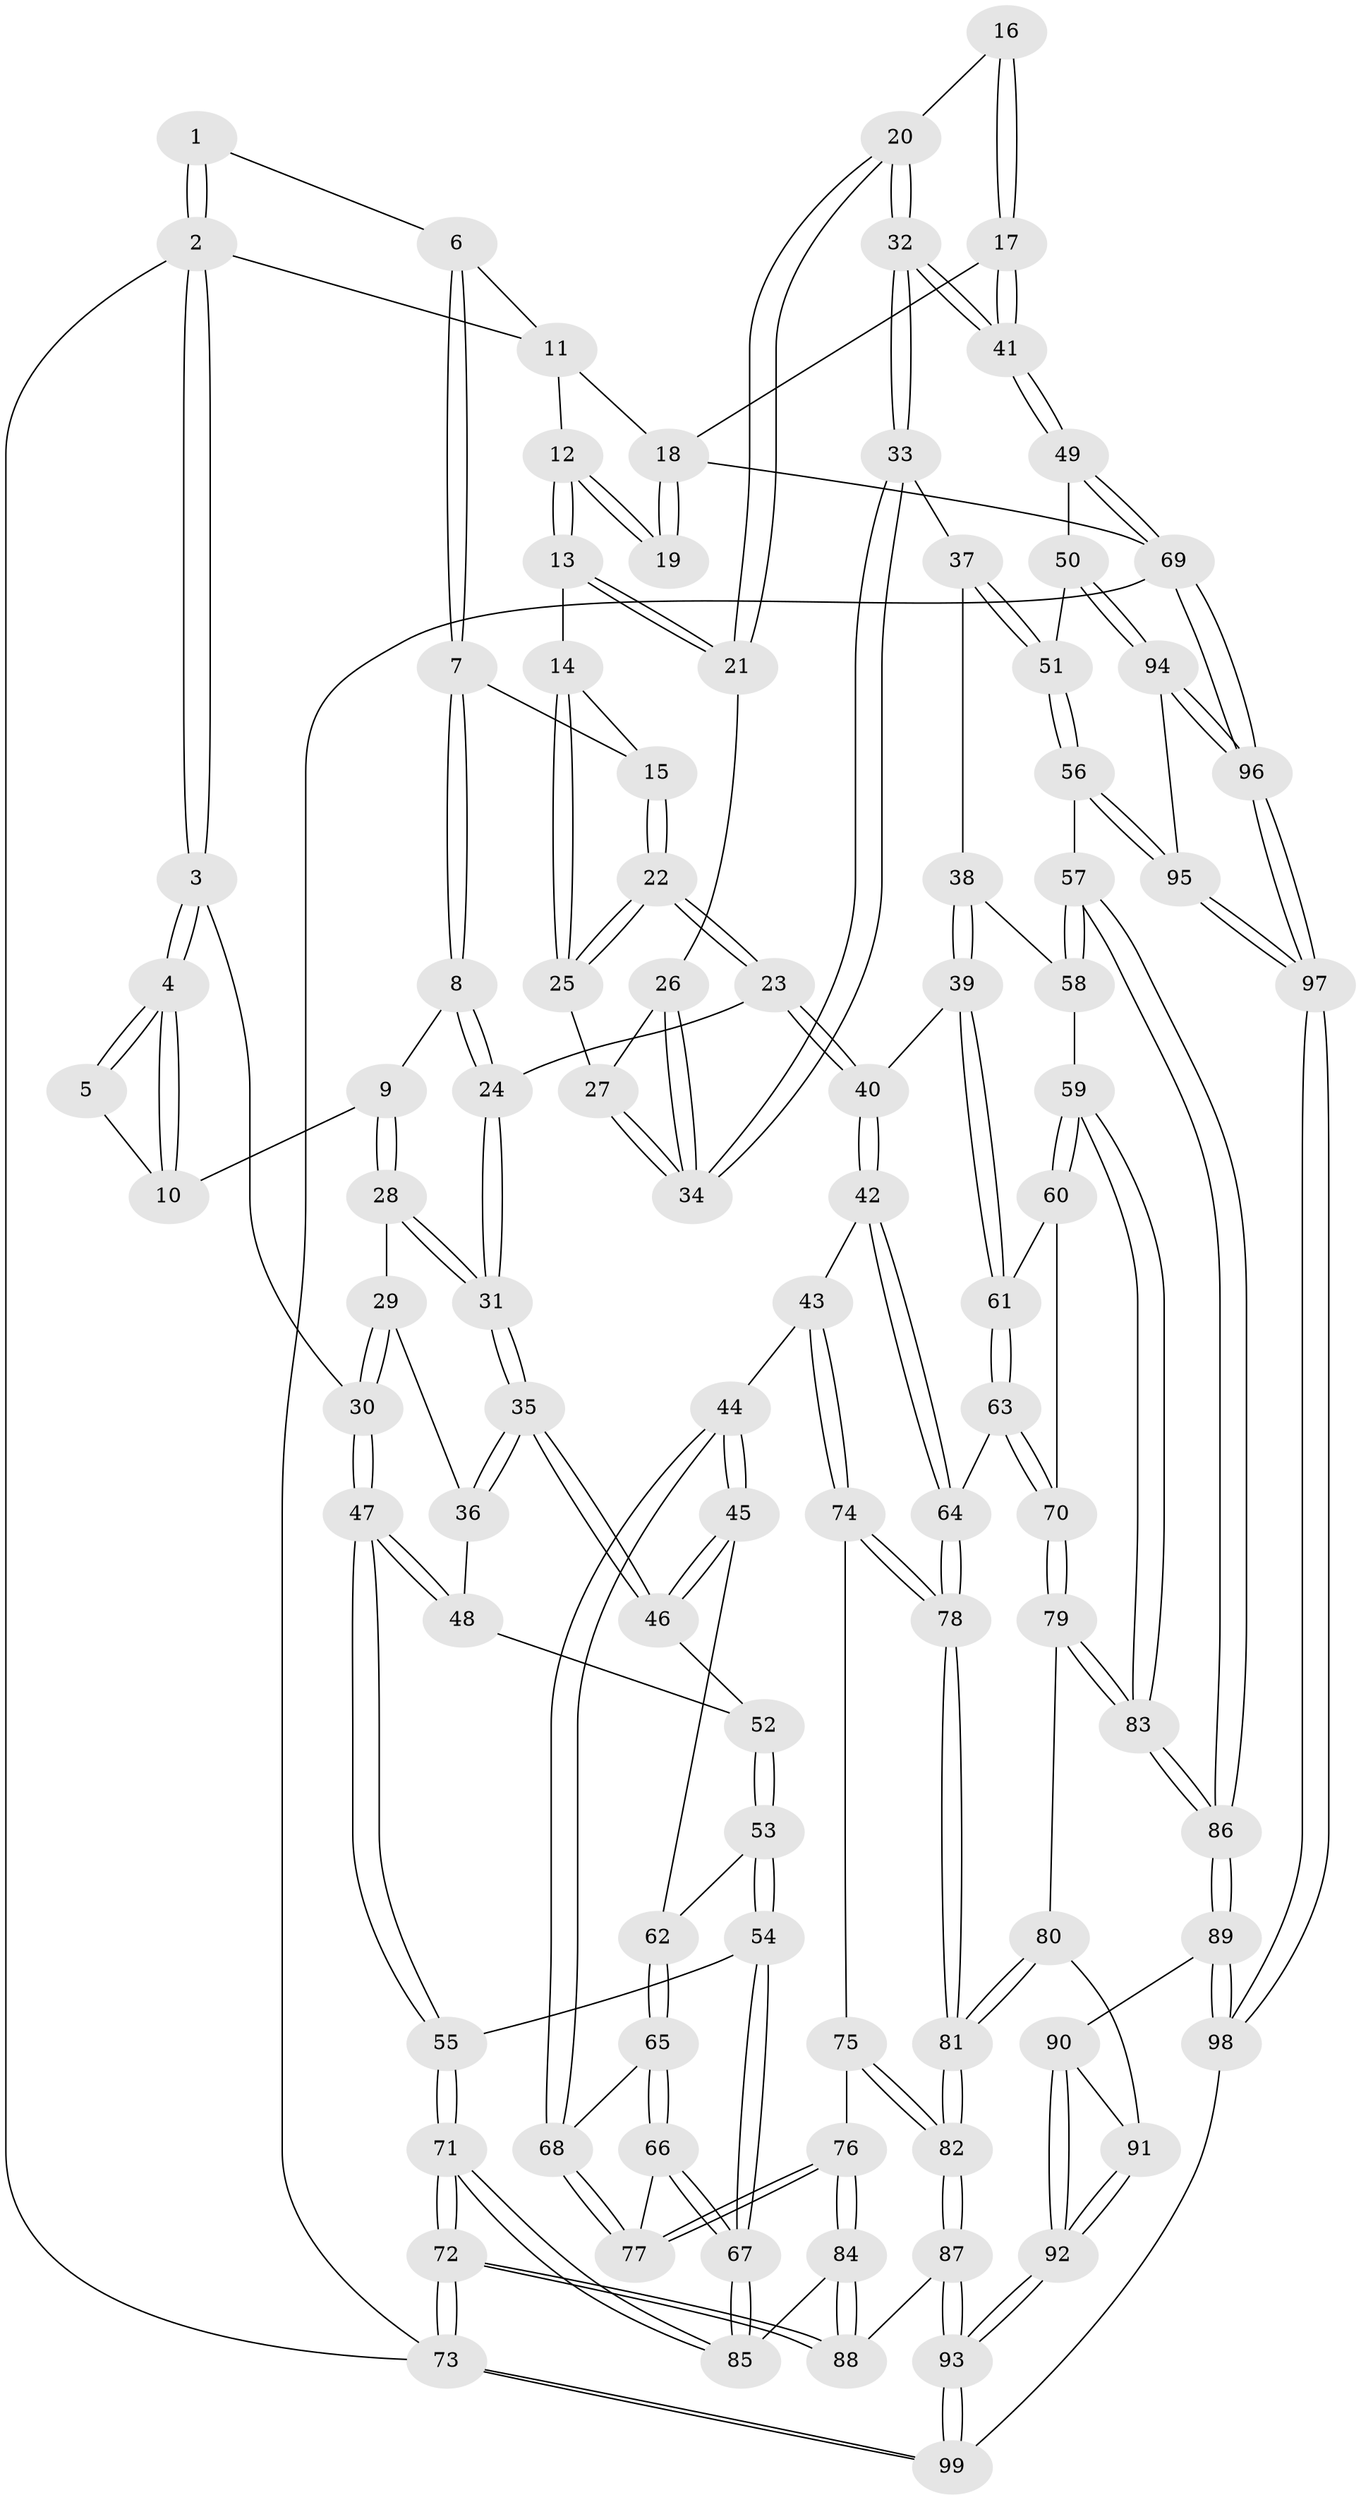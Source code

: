 // Generated by graph-tools (version 1.1) at 2025/38/03/09/25 02:38:38]
// undirected, 99 vertices, 244 edges
graph export_dot {
graph [start="1"]
  node [color=gray90,style=filled];
  1 [pos="+0.2287396933556169+0"];
  2 [pos="+0+0"];
  3 [pos="+0+0.12082493939720355"];
  4 [pos="+0+0.12180484777455841"];
  5 [pos="+0.09904653560014236+0.011374692890319659"];
  6 [pos="+0.32959671075870944+0"];
  7 [pos="+0.3334549222570448+0"];
  8 [pos="+0.2908675434617256+0.06126132961517381"];
  9 [pos="+0.06584775139779166+0.17792528958021034"];
  10 [pos="+0.05452501075027048+0.17058147999324155"];
  11 [pos="+0.746380447708905+0"];
  12 [pos="+0.7477555411389231+0"];
  13 [pos="+0.6821336858031174+0.12562251026846646"];
  14 [pos="+0.6475794515194543+0.13820497997273828"];
  15 [pos="+0.47690748161216323+0.08179189014875891"];
  16 [pos="+0.8442994625619004+0.10986332961102799"];
  17 [pos="+1+0.3386423956065207"];
  18 [pos="+1+0.27813277394508396"];
  19 [pos="+0.7751724576359957+0"];
  20 [pos="+0.8563550023397842+0.3078222375900458"];
  21 [pos="+0.7686346215063535+0.25966823834952996"];
  22 [pos="+0.44795213369174564+0.3023963275733358"];
  23 [pos="+0.4171216417802116+0.3144365436412228"];
  24 [pos="+0.31952723353243867+0.2781659747339275"];
  25 [pos="+0.49990532159146217+0.2997222067094383"];
  26 [pos="+0.7320387996464823+0.28333432152817806"];
  27 [pos="+0.5568064132029295+0.3358934033885738"];
  28 [pos="+0.1369030308401118+0.29958942797779514"];
  29 [pos="+0.10423467978502575+0.31573523017110716"];
  30 [pos="+0+0.3732340470596574"];
  31 [pos="+0.19869444571787465+0.3316797838267844"];
  32 [pos="+0.9426362991598163+0.3657100945768996"];
  33 [pos="+0.6319996818703251+0.4430129437894779"];
  34 [pos="+0.631682345906312+0.4421343498845029"];
  35 [pos="+0.18474448130042853+0.45140117244619066"];
  36 [pos="+0.012070931675834713+0.4315334550159523"];
  37 [pos="+0.6319755315915131+0.44316456157454487"];
  38 [pos="+0.6132479233277053+0.47325973728168386"];
  39 [pos="+0.5312955165649695+0.5299099955573326"];
  40 [pos="+0.42059933651042863+0.47932653167833844"];
  41 [pos="+1+0.41649199152089256"];
  42 [pos="+0.3670695686271598+0.534710108863941"];
  43 [pos="+0.3031382155578237+0.5666971403482972"];
  44 [pos="+0.2317790258342218+0.5393681926719299"];
  45 [pos="+0.19046316696312265+0.5074785378011113"];
  46 [pos="+0.18708199743549309+0.48202356702338367"];
  47 [pos="+0+0.465172068283312"];
  48 [pos="+0+0.45645052774221634"];
  49 [pos="+1+0.5564142818965533"];
  50 [pos="+0.9028357024205257+0.6478231644638447"];
  51 [pos="+0.8991016749894641+0.6495546556150321"];
  52 [pos="+0+0.4575531808029296"];
  53 [pos="+0.11153795457623518+0.5482859633681881"];
  54 [pos="+0.06619999976650917+0.5824024213651493"];
  55 [pos="+0+0.5420366438627446"];
  56 [pos="+0.8381979282351036+0.6905386382310966"];
  57 [pos="+0.7729035488632762+0.7088649539935759"];
  58 [pos="+0.6317915098369502+0.5105732100831991"];
  59 [pos="+0.6169525768821765+0.6508935819149517"];
  60 [pos="+0.5537239005467023+0.5944211587391427"];
  61 [pos="+0.5400727815736437+0.5784283417068422"];
  62 [pos="+0.1297588664858123+0.5437262057320765"];
  63 [pos="+0.4604074170454721+0.6430610369045993"];
  64 [pos="+0.4579814536772251+0.6430705707400397"];
  65 [pos="+0.12887879055184243+0.6284398311863024"];
  66 [pos="+0.10655761478994123+0.687087672409107"];
  67 [pos="+0.03286177890288711+0.7400609139696863"];
  68 [pos="+0.18250292722568065+0.6710113926228737"];
  69 [pos="+1+1"];
  70 [pos="+0.5021956870900475+0.6919175372575153"];
  71 [pos="+0+1"];
  72 [pos="+0+1"];
  73 [pos="+0+1"];
  74 [pos="+0.3038679623705696+0.5719887677593978"];
  75 [pos="+0.2886108242967458+0.6558428286169458"];
  76 [pos="+0.21037058311434584+0.7207133331618901"];
  77 [pos="+0.1818885532343502+0.6765344041481416"];
  78 [pos="+0.40408396202032315+0.6953525806522116"];
  79 [pos="+0.505177648917241+0.6978499434554161"];
  80 [pos="+0.4564552540633601+0.7630370539889402"];
  81 [pos="+0.3976383081675317+0.7664311702919351"];
  82 [pos="+0.3529457139739387+0.804372445859693"];
  83 [pos="+0.6802324813118014+0.7192519809468583"];
  84 [pos="+0.20752491565978162+0.7550482268161348"];
  85 [pos="+0.000731965516542503+0.7896906262758512"];
  86 [pos="+0.7081312419092927+0.7376214034701195"];
  87 [pos="+0.3281297299918625+0.8490463794071946"];
  88 [pos="+0.2965489230312141+0.8453312448740795"];
  89 [pos="+0.6843636489888328+0.7750790632318144"];
  90 [pos="+0.6824433167382499+0.7761904635581152"];
  91 [pos="+0.49227773530900065+0.7827300954016587"];
  92 [pos="+0.5070822175902943+0.951722851509357"];
  93 [pos="+0.4442631315619304+1"];
  94 [pos="+0.9741882994707651+1"];
  95 [pos="+0.8477892018418444+0.7965662990502169"];
  96 [pos="+1+1"];
  97 [pos="+0.8144076662470993+1"];
  98 [pos="+0.777287474363967+1"];
  99 [pos="+0.45228750346194085+1"];
  1 -- 2;
  1 -- 2;
  1 -- 6;
  2 -- 3;
  2 -- 3;
  2 -- 11;
  2 -- 73;
  3 -- 4;
  3 -- 4;
  3 -- 30;
  4 -- 5;
  4 -- 5;
  4 -- 10;
  4 -- 10;
  5 -- 10;
  6 -- 7;
  6 -- 7;
  6 -- 11;
  7 -- 8;
  7 -- 8;
  7 -- 15;
  8 -- 9;
  8 -- 24;
  8 -- 24;
  9 -- 10;
  9 -- 28;
  9 -- 28;
  11 -- 12;
  11 -- 18;
  12 -- 13;
  12 -- 13;
  12 -- 19;
  12 -- 19;
  13 -- 14;
  13 -- 21;
  13 -- 21;
  14 -- 15;
  14 -- 25;
  14 -- 25;
  15 -- 22;
  15 -- 22;
  16 -- 17;
  16 -- 17;
  16 -- 20;
  17 -- 18;
  17 -- 41;
  17 -- 41;
  18 -- 19;
  18 -- 19;
  18 -- 69;
  20 -- 21;
  20 -- 21;
  20 -- 32;
  20 -- 32;
  21 -- 26;
  22 -- 23;
  22 -- 23;
  22 -- 25;
  22 -- 25;
  23 -- 24;
  23 -- 40;
  23 -- 40;
  24 -- 31;
  24 -- 31;
  25 -- 27;
  26 -- 27;
  26 -- 34;
  26 -- 34;
  27 -- 34;
  27 -- 34;
  28 -- 29;
  28 -- 31;
  28 -- 31;
  29 -- 30;
  29 -- 30;
  29 -- 36;
  30 -- 47;
  30 -- 47;
  31 -- 35;
  31 -- 35;
  32 -- 33;
  32 -- 33;
  32 -- 41;
  32 -- 41;
  33 -- 34;
  33 -- 34;
  33 -- 37;
  35 -- 36;
  35 -- 36;
  35 -- 46;
  35 -- 46;
  36 -- 48;
  37 -- 38;
  37 -- 51;
  37 -- 51;
  38 -- 39;
  38 -- 39;
  38 -- 58;
  39 -- 40;
  39 -- 61;
  39 -- 61;
  40 -- 42;
  40 -- 42;
  41 -- 49;
  41 -- 49;
  42 -- 43;
  42 -- 64;
  42 -- 64;
  43 -- 44;
  43 -- 74;
  43 -- 74;
  44 -- 45;
  44 -- 45;
  44 -- 68;
  44 -- 68;
  45 -- 46;
  45 -- 46;
  45 -- 62;
  46 -- 52;
  47 -- 48;
  47 -- 48;
  47 -- 55;
  47 -- 55;
  48 -- 52;
  49 -- 50;
  49 -- 69;
  49 -- 69;
  50 -- 51;
  50 -- 94;
  50 -- 94;
  51 -- 56;
  51 -- 56;
  52 -- 53;
  52 -- 53;
  53 -- 54;
  53 -- 54;
  53 -- 62;
  54 -- 55;
  54 -- 67;
  54 -- 67;
  55 -- 71;
  55 -- 71;
  56 -- 57;
  56 -- 95;
  56 -- 95;
  57 -- 58;
  57 -- 58;
  57 -- 86;
  57 -- 86;
  58 -- 59;
  59 -- 60;
  59 -- 60;
  59 -- 83;
  59 -- 83;
  60 -- 61;
  60 -- 70;
  61 -- 63;
  61 -- 63;
  62 -- 65;
  62 -- 65;
  63 -- 64;
  63 -- 70;
  63 -- 70;
  64 -- 78;
  64 -- 78;
  65 -- 66;
  65 -- 66;
  65 -- 68;
  66 -- 67;
  66 -- 67;
  66 -- 77;
  67 -- 85;
  67 -- 85;
  68 -- 77;
  68 -- 77;
  69 -- 96;
  69 -- 96;
  69 -- 73;
  70 -- 79;
  70 -- 79;
  71 -- 72;
  71 -- 72;
  71 -- 85;
  71 -- 85;
  72 -- 73;
  72 -- 73;
  72 -- 88;
  72 -- 88;
  73 -- 99;
  73 -- 99;
  74 -- 75;
  74 -- 78;
  74 -- 78;
  75 -- 76;
  75 -- 82;
  75 -- 82;
  76 -- 77;
  76 -- 77;
  76 -- 84;
  76 -- 84;
  78 -- 81;
  78 -- 81;
  79 -- 80;
  79 -- 83;
  79 -- 83;
  80 -- 81;
  80 -- 81;
  80 -- 91;
  81 -- 82;
  81 -- 82;
  82 -- 87;
  82 -- 87;
  83 -- 86;
  83 -- 86;
  84 -- 85;
  84 -- 88;
  84 -- 88;
  86 -- 89;
  86 -- 89;
  87 -- 88;
  87 -- 93;
  87 -- 93;
  89 -- 90;
  89 -- 98;
  89 -- 98;
  90 -- 91;
  90 -- 92;
  90 -- 92;
  91 -- 92;
  91 -- 92;
  92 -- 93;
  92 -- 93;
  93 -- 99;
  93 -- 99;
  94 -- 95;
  94 -- 96;
  94 -- 96;
  95 -- 97;
  95 -- 97;
  96 -- 97;
  96 -- 97;
  97 -- 98;
  97 -- 98;
  98 -- 99;
}
